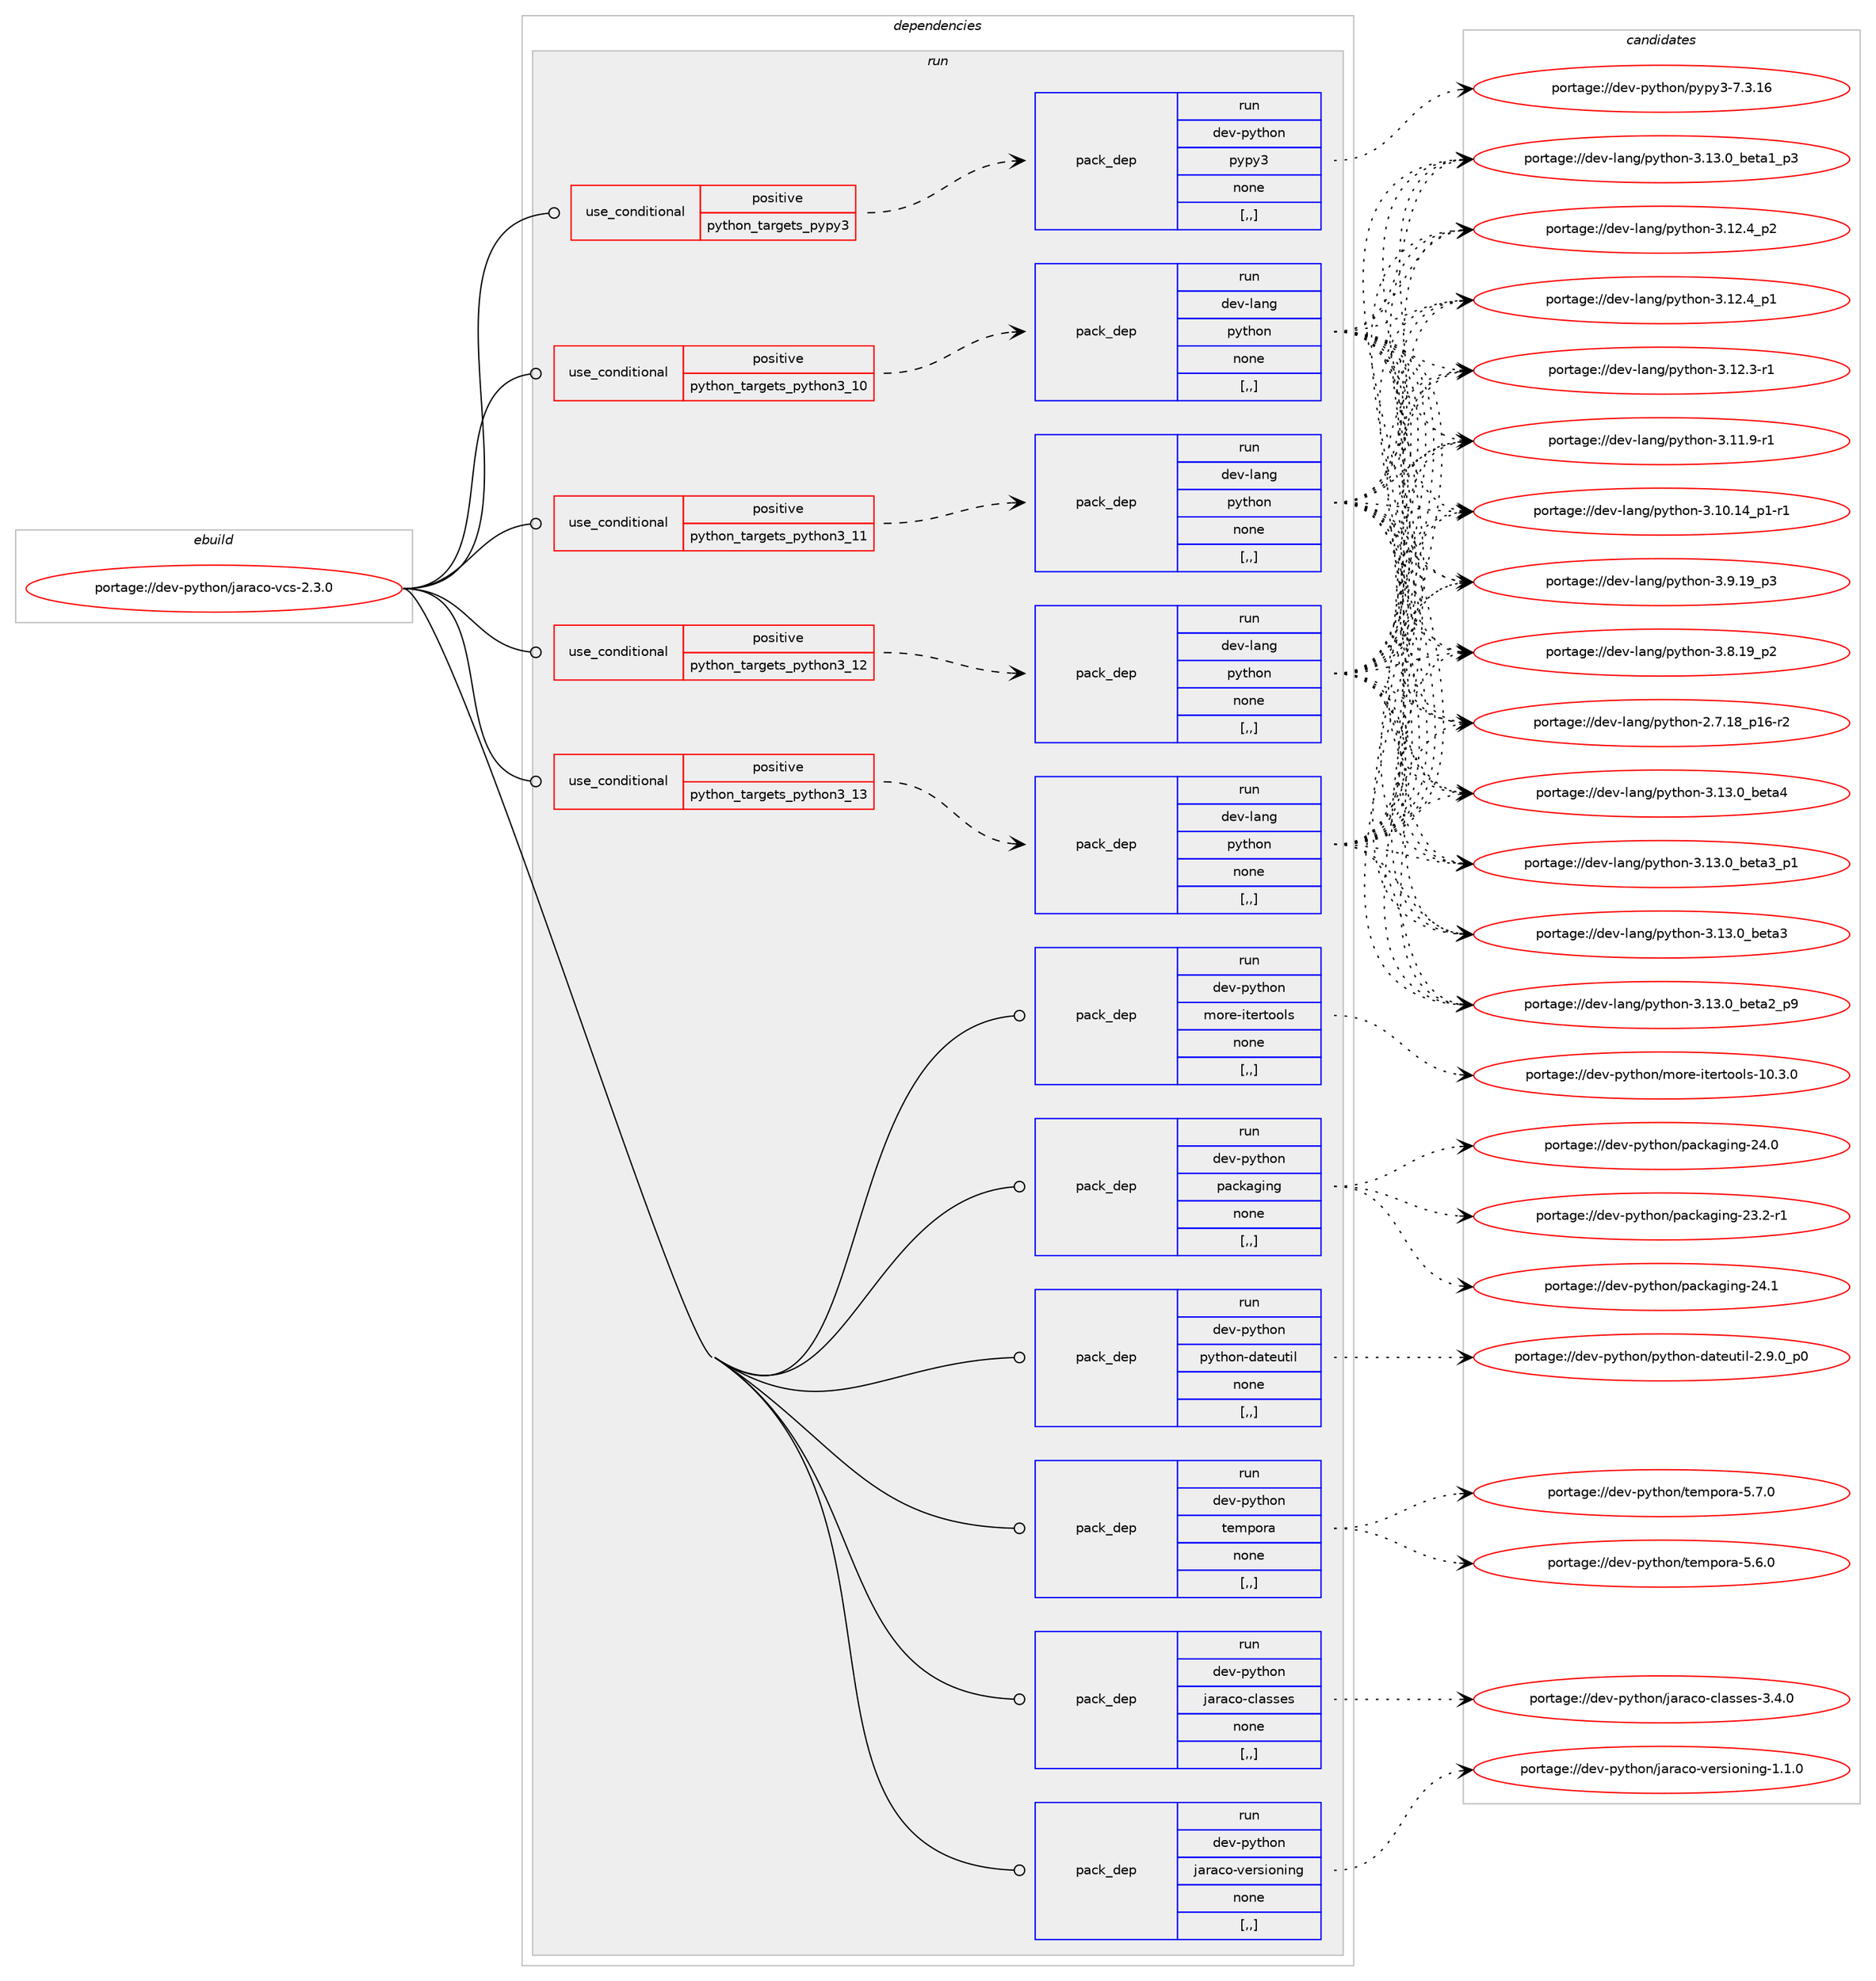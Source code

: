 digraph prolog {

# *************
# Graph options
# *************

newrank=true;
concentrate=true;
compound=true;
graph [rankdir=LR,fontname=Helvetica,fontsize=10,ranksep=1.5];#, ranksep=2.5, nodesep=0.2];
edge  [arrowhead=vee];
node  [fontname=Helvetica,fontsize=10];

# **********
# The ebuild
# **********

subgraph cluster_leftcol {
color=gray;
label=<<i>ebuild</i>>;
id [label="portage://dev-python/jaraco-vcs-2.3.0", color=red, width=4, href="../dev-python/jaraco-vcs-2.3.0.svg"];
}

# ****************
# The dependencies
# ****************

subgraph cluster_midcol {
color=gray;
label=<<i>dependencies</i>>;
subgraph cluster_compile {
fillcolor="#eeeeee";
style=filled;
label=<<i>compile</i>>;
}
subgraph cluster_compileandrun {
fillcolor="#eeeeee";
style=filled;
label=<<i>compile and run</i>>;
}
subgraph cluster_run {
fillcolor="#eeeeee";
style=filled;
label=<<i>run</i>>;
subgraph cond33874 {
dependency149034 [label=<<TABLE BORDER="0" CELLBORDER="1" CELLSPACING="0" CELLPADDING="4"><TR><TD ROWSPAN="3" CELLPADDING="10">use_conditional</TD></TR><TR><TD>positive</TD></TR><TR><TD>python_targets_pypy3</TD></TR></TABLE>>, shape=none, color=red];
subgraph pack113911 {
dependency149035 [label=<<TABLE BORDER="0" CELLBORDER="1" CELLSPACING="0" CELLPADDING="4" WIDTH="220"><TR><TD ROWSPAN="6" CELLPADDING="30">pack_dep</TD></TR><TR><TD WIDTH="110">run</TD></TR><TR><TD>dev-python</TD></TR><TR><TD>pypy3</TD></TR><TR><TD>none</TD></TR><TR><TD>[,,]</TD></TR></TABLE>>, shape=none, color=blue];
}
dependency149034:e -> dependency149035:w [weight=20,style="dashed",arrowhead="vee"];
}
id:e -> dependency149034:w [weight=20,style="solid",arrowhead="odot"];
subgraph cond33875 {
dependency149036 [label=<<TABLE BORDER="0" CELLBORDER="1" CELLSPACING="0" CELLPADDING="4"><TR><TD ROWSPAN="3" CELLPADDING="10">use_conditional</TD></TR><TR><TD>positive</TD></TR><TR><TD>python_targets_python3_10</TD></TR></TABLE>>, shape=none, color=red];
subgraph pack113912 {
dependency149037 [label=<<TABLE BORDER="0" CELLBORDER="1" CELLSPACING="0" CELLPADDING="4" WIDTH="220"><TR><TD ROWSPAN="6" CELLPADDING="30">pack_dep</TD></TR><TR><TD WIDTH="110">run</TD></TR><TR><TD>dev-lang</TD></TR><TR><TD>python</TD></TR><TR><TD>none</TD></TR><TR><TD>[,,]</TD></TR></TABLE>>, shape=none, color=blue];
}
dependency149036:e -> dependency149037:w [weight=20,style="dashed",arrowhead="vee"];
}
id:e -> dependency149036:w [weight=20,style="solid",arrowhead="odot"];
subgraph cond33876 {
dependency149038 [label=<<TABLE BORDER="0" CELLBORDER="1" CELLSPACING="0" CELLPADDING="4"><TR><TD ROWSPAN="3" CELLPADDING="10">use_conditional</TD></TR><TR><TD>positive</TD></TR><TR><TD>python_targets_python3_11</TD></TR></TABLE>>, shape=none, color=red];
subgraph pack113913 {
dependency149039 [label=<<TABLE BORDER="0" CELLBORDER="1" CELLSPACING="0" CELLPADDING="4" WIDTH="220"><TR><TD ROWSPAN="6" CELLPADDING="30">pack_dep</TD></TR><TR><TD WIDTH="110">run</TD></TR><TR><TD>dev-lang</TD></TR><TR><TD>python</TD></TR><TR><TD>none</TD></TR><TR><TD>[,,]</TD></TR></TABLE>>, shape=none, color=blue];
}
dependency149038:e -> dependency149039:w [weight=20,style="dashed",arrowhead="vee"];
}
id:e -> dependency149038:w [weight=20,style="solid",arrowhead="odot"];
subgraph cond33877 {
dependency149040 [label=<<TABLE BORDER="0" CELLBORDER="1" CELLSPACING="0" CELLPADDING="4"><TR><TD ROWSPAN="3" CELLPADDING="10">use_conditional</TD></TR><TR><TD>positive</TD></TR><TR><TD>python_targets_python3_12</TD></TR></TABLE>>, shape=none, color=red];
subgraph pack113914 {
dependency149041 [label=<<TABLE BORDER="0" CELLBORDER="1" CELLSPACING="0" CELLPADDING="4" WIDTH="220"><TR><TD ROWSPAN="6" CELLPADDING="30">pack_dep</TD></TR><TR><TD WIDTH="110">run</TD></TR><TR><TD>dev-lang</TD></TR><TR><TD>python</TD></TR><TR><TD>none</TD></TR><TR><TD>[,,]</TD></TR></TABLE>>, shape=none, color=blue];
}
dependency149040:e -> dependency149041:w [weight=20,style="dashed",arrowhead="vee"];
}
id:e -> dependency149040:w [weight=20,style="solid",arrowhead="odot"];
subgraph cond33878 {
dependency149042 [label=<<TABLE BORDER="0" CELLBORDER="1" CELLSPACING="0" CELLPADDING="4"><TR><TD ROWSPAN="3" CELLPADDING="10">use_conditional</TD></TR><TR><TD>positive</TD></TR><TR><TD>python_targets_python3_13</TD></TR></TABLE>>, shape=none, color=red];
subgraph pack113915 {
dependency149043 [label=<<TABLE BORDER="0" CELLBORDER="1" CELLSPACING="0" CELLPADDING="4" WIDTH="220"><TR><TD ROWSPAN="6" CELLPADDING="30">pack_dep</TD></TR><TR><TD WIDTH="110">run</TD></TR><TR><TD>dev-lang</TD></TR><TR><TD>python</TD></TR><TR><TD>none</TD></TR><TR><TD>[,,]</TD></TR></TABLE>>, shape=none, color=blue];
}
dependency149042:e -> dependency149043:w [weight=20,style="dashed",arrowhead="vee"];
}
id:e -> dependency149042:w [weight=20,style="solid",arrowhead="odot"];
subgraph pack113916 {
dependency149044 [label=<<TABLE BORDER="0" CELLBORDER="1" CELLSPACING="0" CELLPADDING="4" WIDTH="220"><TR><TD ROWSPAN="6" CELLPADDING="30">pack_dep</TD></TR><TR><TD WIDTH="110">run</TD></TR><TR><TD>dev-python</TD></TR><TR><TD>jaraco-classes</TD></TR><TR><TD>none</TD></TR><TR><TD>[,,]</TD></TR></TABLE>>, shape=none, color=blue];
}
id:e -> dependency149044:w [weight=20,style="solid",arrowhead="odot"];
subgraph pack113917 {
dependency149045 [label=<<TABLE BORDER="0" CELLBORDER="1" CELLSPACING="0" CELLPADDING="4" WIDTH="220"><TR><TD ROWSPAN="6" CELLPADDING="30">pack_dep</TD></TR><TR><TD WIDTH="110">run</TD></TR><TR><TD>dev-python</TD></TR><TR><TD>jaraco-versioning</TD></TR><TR><TD>none</TD></TR><TR><TD>[,,]</TD></TR></TABLE>>, shape=none, color=blue];
}
id:e -> dependency149045:w [weight=20,style="solid",arrowhead="odot"];
subgraph pack113918 {
dependency149046 [label=<<TABLE BORDER="0" CELLBORDER="1" CELLSPACING="0" CELLPADDING="4" WIDTH="220"><TR><TD ROWSPAN="6" CELLPADDING="30">pack_dep</TD></TR><TR><TD WIDTH="110">run</TD></TR><TR><TD>dev-python</TD></TR><TR><TD>more-itertools</TD></TR><TR><TD>none</TD></TR><TR><TD>[,,]</TD></TR></TABLE>>, shape=none, color=blue];
}
id:e -> dependency149046:w [weight=20,style="solid",arrowhead="odot"];
subgraph pack113919 {
dependency149047 [label=<<TABLE BORDER="0" CELLBORDER="1" CELLSPACING="0" CELLPADDING="4" WIDTH="220"><TR><TD ROWSPAN="6" CELLPADDING="30">pack_dep</TD></TR><TR><TD WIDTH="110">run</TD></TR><TR><TD>dev-python</TD></TR><TR><TD>packaging</TD></TR><TR><TD>none</TD></TR><TR><TD>[,,]</TD></TR></TABLE>>, shape=none, color=blue];
}
id:e -> dependency149047:w [weight=20,style="solid",arrowhead="odot"];
subgraph pack113920 {
dependency149048 [label=<<TABLE BORDER="0" CELLBORDER="1" CELLSPACING="0" CELLPADDING="4" WIDTH="220"><TR><TD ROWSPAN="6" CELLPADDING="30">pack_dep</TD></TR><TR><TD WIDTH="110">run</TD></TR><TR><TD>dev-python</TD></TR><TR><TD>python-dateutil</TD></TR><TR><TD>none</TD></TR><TR><TD>[,,]</TD></TR></TABLE>>, shape=none, color=blue];
}
id:e -> dependency149048:w [weight=20,style="solid",arrowhead="odot"];
subgraph pack113921 {
dependency149049 [label=<<TABLE BORDER="0" CELLBORDER="1" CELLSPACING="0" CELLPADDING="4" WIDTH="220"><TR><TD ROWSPAN="6" CELLPADDING="30">pack_dep</TD></TR><TR><TD WIDTH="110">run</TD></TR><TR><TD>dev-python</TD></TR><TR><TD>tempora</TD></TR><TR><TD>none</TD></TR><TR><TD>[,,]</TD></TR></TABLE>>, shape=none, color=blue];
}
id:e -> dependency149049:w [weight=20,style="solid",arrowhead="odot"];
}
}

# **************
# The candidates
# **************

subgraph cluster_choices {
rank=same;
color=gray;
label=<<i>candidates</i>>;

subgraph choice113911 {
color=black;
nodesep=1;
choice10010111845112121116104111110471121211121215145554651464954 [label="portage://dev-python/pypy3-7.3.16", color=red, width=4,href="../dev-python/pypy3-7.3.16.svg"];
dependency149035:e -> choice10010111845112121116104111110471121211121215145554651464954:w [style=dotted,weight="100"];
}
subgraph choice113912 {
color=black;
nodesep=1;
choice1001011184510897110103471121211161041111104551464951464895981011169752 [label="portage://dev-lang/python-3.13.0_beta4", color=red, width=4,href="../dev-lang/python-3.13.0_beta4.svg"];
choice10010111845108971101034711212111610411111045514649514648959810111697519511249 [label="portage://dev-lang/python-3.13.0_beta3_p1", color=red, width=4,href="../dev-lang/python-3.13.0_beta3_p1.svg"];
choice1001011184510897110103471121211161041111104551464951464895981011169751 [label="portage://dev-lang/python-3.13.0_beta3", color=red, width=4,href="../dev-lang/python-3.13.0_beta3.svg"];
choice10010111845108971101034711212111610411111045514649514648959810111697509511257 [label="portage://dev-lang/python-3.13.0_beta2_p9", color=red, width=4,href="../dev-lang/python-3.13.0_beta2_p9.svg"];
choice10010111845108971101034711212111610411111045514649514648959810111697499511251 [label="portage://dev-lang/python-3.13.0_beta1_p3", color=red, width=4,href="../dev-lang/python-3.13.0_beta1_p3.svg"];
choice100101118451089711010347112121116104111110455146495046529511250 [label="portage://dev-lang/python-3.12.4_p2", color=red, width=4,href="../dev-lang/python-3.12.4_p2.svg"];
choice100101118451089711010347112121116104111110455146495046529511249 [label="portage://dev-lang/python-3.12.4_p1", color=red, width=4,href="../dev-lang/python-3.12.4_p1.svg"];
choice100101118451089711010347112121116104111110455146495046514511449 [label="portage://dev-lang/python-3.12.3-r1", color=red, width=4,href="../dev-lang/python-3.12.3-r1.svg"];
choice100101118451089711010347112121116104111110455146494946574511449 [label="portage://dev-lang/python-3.11.9-r1", color=red, width=4,href="../dev-lang/python-3.11.9-r1.svg"];
choice100101118451089711010347112121116104111110455146494846495295112494511449 [label="portage://dev-lang/python-3.10.14_p1-r1", color=red, width=4,href="../dev-lang/python-3.10.14_p1-r1.svg"];
choice100101118451089711010347112121116104111110455146574649579511251 [label="portage://dev-lang/python-3.9.19_p3", color=red, width=4,href="../dev-lang/python-3.9.19_p3.svg"];
choice100101118451089711010347112121116104111110455146564649579511250 [label="portage://dev-lang/python-3.8.19_p2", color=red, width=4,href="../dev-lang/python-3.8.19_p2.svg"];
choice100101118451089711010347112121116104111110455046554649569511249544511450 [label="portage://dev-lang/python-2.7.18_p16-r2", color=red, width=4,href="../dev-lang/python-2.7.18_p16-r2.svg"];
dependency149037:e -> choice1001011184510897110103471121211161041111104551464951464895981011169752:w [style=dotted,weight="100"];
dependency149037:e -> choice10010111845108971101034711212111610411111045514649514648959810111697519511249:w [style=dotted,weight="100"];
dependency149037:e -> choice1001011184510897110103471121211161041111104551464951464895981011169751:w [style=dotted,weight="100"];
dependency149037:e -> choice10010111845108971101034711212111610411111045514649514648959810111697509511257:w [style=dotted,weight="100"];
dependency149037:e -> choice10010111845108971101034711212111610411111045514649514648959810111697499511251:w [style=dotted,weight="100"];
dependency149037:e -> choice100101118451089711010347112121116104111110455146495046529511250:w [style=dotted,weight="100"];
dependency149037:e -> choice100101118451089711010347112121116104111110455146495046529511249:w [style=dotted,weight="100"];
dependency149037:e -> choice100101118451089711010347112121116104111110455146495046514511449:w [style=dotted,weight="100"];
dependency149037:e -> choice100101118451089711010347112121116104111110455146494946574511449:w [style=dotted,weight="100"];
dependency149037:e -> choice100101118451089711010347112121116104111110455146494846495295112494511449:w [style=dotted,weight="100"];
dependency149037:e -> choice100101118451089711010347112121116104111110455146574649579511251:w [style=dotted,weight="100"];
dependency149037:e -> choice100101118451089711010347112121116104111110455146564649579511250:w [style=dotted,weight="100"];
dependency149037:e -> choice100101118451089711010347112121116104111110455046554649569511249544511450:w [style=dotted,weight="100"];
}
subgraph choice113913 {
color=black;
nodesep=1;
choice1001011184510897110103471121211161041111104551464951464895981011169752 [label="portage://dev-lang/python-3.13.0_beta4", color=red, width=4,href="../dev-lang/python-3.13.0_beta4.svg"];
choice10010111845108971101034711212111610411111045514649514648959810111697519511249 [label="portage://dev-lang/python-3.13.0_beta3_p1", color=red, width=4,href="../dev-lang/python-3.13.0_beta3_p1.svg"];
choice1001011184510897110103471121211161041111104551464951464895981011169751 [label="portage://dev-lang/python-3.13.0_beta3", color=red, width=4,href="../dev-lang/python-3.13.0_beta3.svg"];
choice10010111845108971101034711212111610411111045514649514648959810111697509511257 [label="portage://dev-lang/python-3.13.0_beta2_p9", color=red, width=4,href="../dev-lang/python-3.13.0_beta2_p9.svg"];
choice10010111845108971101034711212111610411111045514649514648959810111697499511251 [label="portage://dev-lang/python-3.13.0_beta1_p3", color=red, width=4,href="../dev-lang/python-3.13.0_beta1_p3.svg"];
choice100101118451089711010347112121116104111110455146495046529511250 [label="portage://dev-lang/python-3.12.4_p2", color=red, width=4,href="../dev-lang/python-3.12.4_p2.svg"];
choice100101118451089711010347112121116104111110455146495046529511249 [label="portage://dev-lang/python-3.12.4_p1", color=red, width=4,href="../dev-lang/python-3.12.4_p1.svg"];
choice100101118451089711010347112121116104111110455146495046514511449 [label="portage://dev-lang/python-3.12.3-r1", color=red, width=4,href="../dev-lang/python-3.12.3-r1.svg"];
choice100101118451089711010347112121116104111110455146494946574511449 [label="portage://dev-lang/python-3.11.9-r1", color=red, width=4,href="../dev-lang/python-3.11.9-r1.svg"];
choice100101118451089711010347112121116104111110455146494846495295112494511449 [label="portage://dev-lang/python-3.10.14_p1-r1", color=red, width=4,href="../dev-lang/python-3.10.14_p1-r1.svg"];
choice100101118451089711010347112121116104111110455146574649579511251 [label="portage://dev-lang/python-3.9.19_p3", color=red, width=4,href="../dev-lang/python-3.9.19_p3.svg"];
choice100101118451089711010347112121116104111110455146564649579511250 [label="portage://dev-lang/python-3.8.19_p2", color=red, width=4,href="../dev-lang/python-3.8.19_p2.svg"];
choice100101118451089711010347112121116104111110455046554649569511249544511450 [label="portage://dev-lang/python-2.7.18_p16-r2", color=red, width=4,href="../dev-lang/python-2.7.18_p16-r2.svg"];
dependency149039:e -> choice1001011184510897110103471121211161041111104551464951464895981011169752:w [style=dotted,weight="100"];
dependency149039:e -> choice10010111845108971101034711212111610411111045514649514648959810111697519511249:w [style=dotted,weight="100"];
dependency149039:e -> choice1001011184510897110103471121211161041111104551464951464895981011169751:w [style=dotted,weight="100"];
dependency149039:e -> choice10010111845108971101034711212111610411111045514649514648959810111697509511257:w [style=dotted,weight="100"];
dependency149039:e -> choice10010111845108971101034711212111610411111045514649514648959810111697499511251:w [style=dotted,weight="100"];
dependency149039:e -> choice100101118451089711010347112121116104111110455146495046529511250:w [style=dotted,weight="100"];
dependency149039:e -> choice100101118451089711010347112121116104111110455146495046529511249:w [style=dotted,weight="100"];
dependency149039:e -> choice100101118451089711010347112121116104111110455146495046514511449:w [style=dotted,weight="100"];
dependency149039:e -> choice100101118451089711010347112121116104111110455146494946574511449:w [style=dotted,weight="100"];
dependency149039:e -> choice100101118451089711010347112121116104111110455146494846495295112494511449:w [style=dotted,weight="100"];
dependency149039:e -> choice100101118451089711010347112121116104111110455146574649579511251:w [style=dotted,weight="100"];
dependency149039:e -> choice100101118451089711010347112121116104111110455146564649579511250:w [style=dotted,weight="100"];
dependency149039:e -> choice100101118451089711010347112121116104111110455046554649569511249544511450:w [style=dotted,weight="100"];
}
subgraph choice113914 {
color=black;
nodesep=1;
choice1001011184510897110103471121211161041111104551464951464895981011169752 [label="portage://dev-lang/python-3.13.0_beta4", color=red, width=4,href="../dev-lang/python-3.13.0_beta4.svg"];
choice10010111845108971101034711212111610411111045514649514648959810111697519511249 [label="portage://dev-lang/python-3.13.0_beta3_p1", color=red, width=4,href="../dev-lang/python-3.13.0_beta3_p1.svg"];
choice1001011184510897110103471121211161041111104551464951464895981011169751 [label="portage://dev-lang/python-3.13.0_beta3", color=red, width=4,href="../dev-lang/python-3.13.0_beta3.svg"];
choice10010111845108971101034711212111610411111045514649514648959810111697509511257 [label="portage://dev-lang/python-3.13.0_beta2_p9", color=red, width=4,href="../dev-lang/python-3.13.0_beta2_p9.svg"];
choice10010111845108971101034711212111610411111045514649514648959810111697499511251 [label="portage://dev-lang/python-3.13.0_beta1_p3", color=red, width=4,href="../dev-lang/python-3.13.0_beta1_p3.svg"];
choice100101118451089711010347112121116104111110455146495046529511250 [label="portage://dev-lang/python-3.12.4_p2", color=red, width=4,href="../dev-lang/python-3.12.4_p2.svg"];
choice100101118451089711010347112121116104111110455146495046529511249 [label="portage://dev-lang/python-3.12.4_p1", color=red, width=4,href="../dev-lang/python-3.12.4_p1.svg"];
choice100101118451089711010347112121116104111110455146495046514511449 [label="portage://dev-lang/python-3.12.3-r1", color=red, width=4,href="../dev-lang/python-3.12.3-r1.svg"];
choice100101118451089711010347112121116104111110455146494946574511449 [label="portage://dev-lang/python-3.11.9-r1", color=red, width=4,href="../dev-lang/python-3.11.9-r1.svg"];
choice100101118451089711010347112121116104111110455146494846495295112494511449 [label="portage://dev-lang/python-3.10.14_p1-r1", color=red, width=4,href="../dev-lang/python-3.10.14_p1-r1.svg"];
choice100101118451089711010347112121116104111110455146574649579511251 [label="portage://dev-lang/python-3.9.19_p3", color=red, width=4,href="../dev-lang/python-3.9.19_p3.svg"];
choice100101118451089711010347112121116104111110455146564649579511250 [label="portage://dev-lang/python-3.8.19_p2", color=red, width=4,href="../dev-lang/python-3.8.19_p2.svg"];
choice100101118451089711010347112121116104111110455046554649569511249544511450 [label="portage://dev-lang/python-2.7.18_p16-r2", color=red, width=4,href="../dev-lang/python-2.7.18_p16-r2.svg"];
dependency149041:e -> choice1001011184510897110103471121211161041111104551464951464895981011169752:w [style=dotted,weight="100"];
dependency149041:e -> choice10010111845108971101034711212111610411111045514649514648959810111697519511249:w [style=dotted,weight="100"];
dependency149041:e -> choice1001011184510897110103471121211161041111104551464951464895981011169751:w [style=dotted,weight="100"];
dependency149041:e -> choice10010111845108971101034711212111610411111045514649514648959810111697509511257:w [style=dotted,weight="100"];
dependency149041:e -> choice10010111845108971101034711212111610411111045514649514648959810111697499511251:w [style=dotted,weight="100"];
dependency149041:e -> choice100101118451089711010347112121116104111110455146495046529511250:w [style=dotted,weight="100"];
dependency149041:e -> choice100101118451089711010347112121116104111110455146495046529511249:w [style=dotted,weight="100"];
dependency149041:e -> choice100101118451089711010347112121116104111110455146495046514511449:w [style=dotted,weight="100"];
dependency149041:e -> choice100101118451089711010347112121116104111110455146494946574511449:w [style=dotted,weight="100"];
dependency149041:e -> choice100101118451089711010347112121116104111110455146494846495295112494511449:w [style=dotted,weight="100"];
dependency149041:e -> choice100101118451089711010347112121116104111110455146574649579511251:w [style=dotted,weight="100"];
dependency149041:e -> choice100101118451089711010347112121116104111110455146564649579511250:w [style=dotted,weight="100"];
dependency149041:e -> choice100101118451089711010347112121116104111110455046554649569511249544511450:w [style=dotted,weight="100"];
}
subgraph choice113915 {
color=black;
nodesep=1;
choice1001011184510897110103471121211161041111104551464951464895981011169752 [label="portage://dev-lang/python-3.13.0_beta4", color=red, width=4,href="../dev-lang/python-3.13.0_beta4.svg"];
choice10010111845108971101034711212111610411111045514649514648959810111697519511249 [label="portage://dev-lang/python-3.13.0_beta3_p1", color=red, width=4,href="../dev-lang/python-3.13.0_beta3_p1.svg"];
choice1001011184510897110103471121211161041111104551464951464895981011169751 [label="portage://dev-lang/python-3.13.0_beta3", color=red, width=4,href="../dev-lang/python-3.13.0_beta3.svg"];
choice10010111845108971101034711212111610411111045514649514648959810111697509511257 [label="portage://dev-lang/python-3.13.0_beta2_p9", color=red, width=4,href="../dev-lang/python-3.13.0_beta2_p9.svg"];
choice10010111845108971101034711212111610411111045514649514648959810111697499511251 [label="portage://dev-lang/python-3.13.0_beta1_p3", color=red, width=4,href="../dev-lang/python-3.13.0_beta1_p3.svg"];
choice100101118451089711010347112121116104111110455146495046529511250 [label="portage://dev-lang/python-3.12.4_p2", color=red, width=4,href="../dev-lang/python-3.12.4_p2.svg"];
choice100101118451089711010347112121116104111110455146495046529511249 [label="portage://dev-lang/python-3.12.4_p1", color=red, width=4,href="../dev-lang/python-3.12.4_p1.svg"];
choice100101118451089711010347112121116104111110455146495046514511449 [label="portage://dev-lang/python-3.12.3-r1", color=red, width=4,href="../dev-lang/python-3.12.3-r1.svg"];
choice100101118451089711010347112121116104111110455146494946574511449 [label="portage://dev-lang/python-3.11.9-r1", color=red, width=4,href="../dev-lang/python-3.11.9-r1.svg"];
choice100101118451089711010347112121116104111110455146494846495295112494511449 [label="portage://dev-lang/python-3.10.14_p1-r1", color=red, width=4,href="../dev-lang/python-3.10.14_p1-r1.svg"];
choice100101118451089711010347112121116104111110455146574649579511251 [label="portage://dev-lang/python-3.9.19_p3", color=red, width=4,href="../dev-lang/python-3.9.19_p3.svg"];
choice100101118451089711010347112121116104111110455146564649579511250 [label="portage://dev-lang/python-3.8.19_p2", color=red, width=4,href="../dev-lang/python-3.8.19_p2.svg"];
choice100101118451089711010347112121116104111110455046554649569511249544511450 [label="portage://dev-lang/python-2.7.18_p16-r2", color=red, width=4,href="../dev-lang/python-2.7.18_p16-r2.svg"];
dependency149043:e -> choice1001011184510897110103471121211161041111104551464951464895981011169752:w [style=dotted,weight="100"];
dependency149043:e -> choice10010111845108971101034711212111610411111045514649514648959810111697519511249:w [style=dotted,weight="100"];
dependency149043:e -> choice1001011184510897110103471121211161041111104551464951464895981011169751:w [style=dotted,weight="100"];
dependency149043:e -> choice10010111845108971101034711212111610411111045514649514648959810111697509511257:w [style=dotted,weight="100"];
dependency149043:e -> choice10010111845108971101034711212111610411111045514649514648959810111697499511251:w [style=dotted,weight="100"];
dependency149043:e -> choice100101118451089711010347112121116104111110455146495046529511250:w [style=dotted,weight="100"];
dependency149043:e -> choice100101118451089711010347112121116104111110455146495046529511249:w [style=dotted,weight="100"];
dependency149043:e -> choice100101118451089711010347112121116104111110455146495046514511449:w [style=dotted,weight="100"];
dependency149043:e -> choice100101118451089711010347112121116104111110455146494946574511449:w [style=dotted,weight="100"];
dependency149043:e -> choice100101118451089711010347112121116104111110455146494846495295112494511449:w [style=dotted,weight="100"];
dependency149043:e -> choice100101118451089711010347112121116104111110455146574649579511251:w [style=dotted,weight="100"];
dependency149043:e -> choice100101118451089711010347112121116104111110455146564649579511250:w [style=dotted,weight="100"];
dependency149043:e -> choice100101118451089711010347112121116104111110455046554649569511249544511450:w [style=dotted,weight="100"];
}
subgraph choice113916 {
color=black;
nodesep=1;
choice1001011184511212111610411111047106971149799111459910897115115101115455146524648 [label="portage://dev-python/jaraco-classes-3.4.0", color=red, width=4,href="../dev-python/jaraco-classes-3.4.0.svg"];
dependency149044:e -> choice1001011184511212111610411111047106971149799111459910897115115101115455146524648:w [style=dotted,weight="100"];
}
subgraph choice113917 {
color=black;
nodesep=1;
choice100101118451121211161041111104710697114979911145118101114115105111110105110103454946494648 [label="portage://dev-python/jaraco-versioning-1.1.0", color=red, width=4,href="../dev-python/jaraco-versioning-1.1.0.svg"];
dependency149045:e -> choice100101118451121211161041111104710697114979911145118101114115105111110105110103454946494648:w [style=dotted,weight="100"];
}
subgraph choice113918 {
color=black;
nodesep=1;
choice10010111845112121116104111110471091111141014510511610111411611111110811545494846514648 [label="portage://dev-python/more-itertools-10.3.0", color=red, width=4,href="../dev-python/more-itertools-10.3.0.svg"];
dependency149046:e -> choice10010111845112121116104111110471091111141014510511610111411611111110811545494846514648:w [style=dotted,weight="100"];
}
subgraph choice113919 {
color=black;
nodesep=1;
choice10010111845112121116104111110471129799107971031051101034550524649 [label="portage://dev-python/packaging-24.1", color=red, width=4,href="../dev-python/packaging-24.1.svg"];
choice10010111845112121116104111110471129799107971031051101034550524648 [label="portage://dev-python/packaging-24.0", color=red, width=4,href="../dev-python/packaging-24.0.svg"];
choice100101118451121211161041111104711297991079710310511010345505146504511449 [label="portage://dev-python/packaging-23.2-r1", color=red, width=4,href="../dev-python/packaging-23.2-r1.svg"];
dependency149047:e -> choice10010111845112121116104111110471129799107971031051101034550524649:w [style=dotted,weight="100"];
dependency149047:e -> choice10010111845112121116104111110471129799107971031051101034550524648:w [style=dotted,weight="100"];
dependency149047:e -> choice100101118451121211161041111104711297991079710310511010345505146504511449:w [style=dotted,weight="100"];
}
subgraph choice113920 {
color=black;
nodesep=1;
choice100101118451121211161041111104711212111610411111045100971161011171161051084550465746489511248 [label="portage://dev-python/python-dateutil-2.9.0_p0", color=red, width=4,href="../dev-python/python-dateutil-2.9.0_p0.svg"];
dependency149048:e -> choice100101118451121211161041111104711212111610411111045100971161011171161051084550465746489511248:w [style=dotted,weight="100"];
}
subgraph choice113921 {
color=black;
nodesep=1;
choice100101118451121211161041111104711610110911211111497455346554648 [label="portage://dev-python/tempora-5.7.0", color=red, width=4,href="../dev-python/tempora-5.7.0.svg"];
choice100101118451121211161041111104711610110911211111497455346544648 [label="portage://dev-python/tempora-5.6.0", color=red, width=4,href="../dev-python/tempora-5.6.0.svg"];
dependency149049:e -> choice100101118451121211161041111104711610110911211111497455346554648:w [style=dotted,weight="100"];
dependency149049:e -> choice100101118451121211161041111104711610110911211111497455346544648:w [style=dotted,weight="100"];
}
}

}
